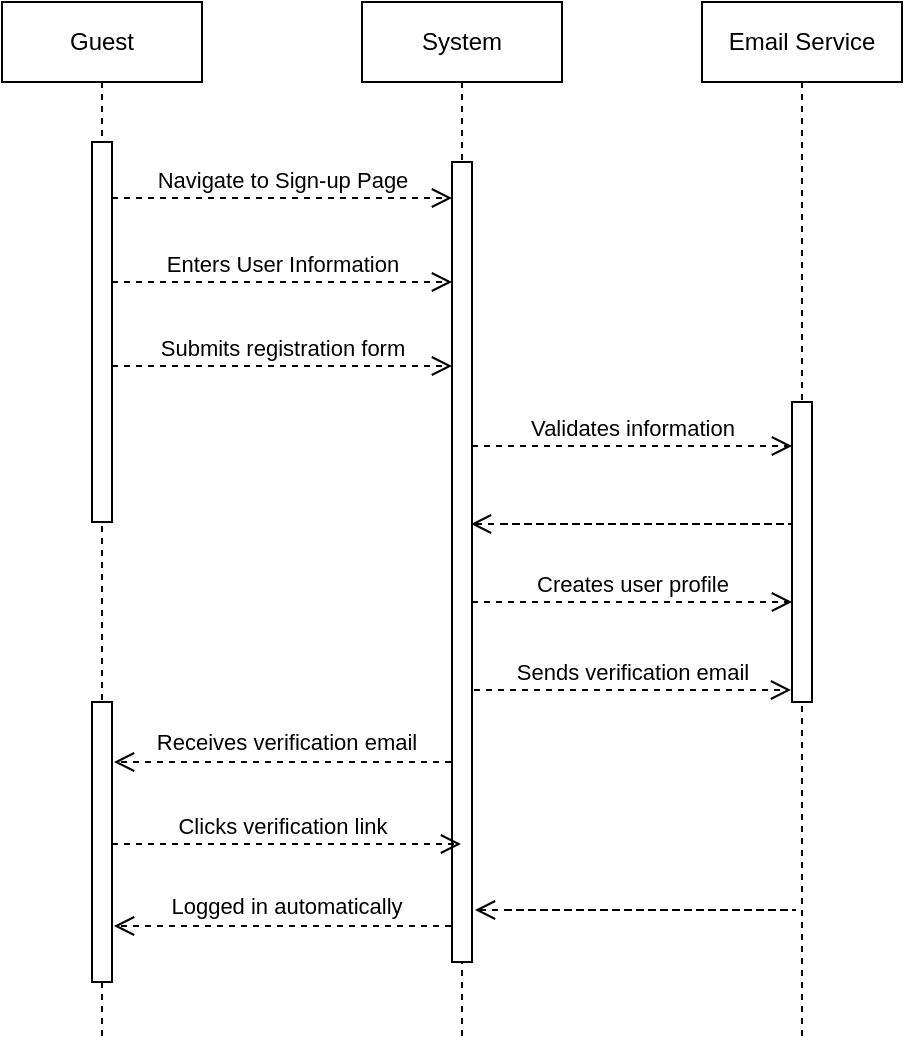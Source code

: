 <mxfile version="24.2.2" type="google">
  <diagram name="Page-1" id="2YBvvXClWsGukQMizWep">
    <mxGraphModel grid="1" page="1" gridSize="10" guides="1" tooltips="1" connect="1" arrows="1" fold="1" pageScale="1" pageWidth="850" pageHeight="1100" math="0" shadow="0">
      <root>
        <mxCell id="0" />
        <mxCell id="1" parent="0" />
        <mxCell id="aM9ryv3xv72pqoxQDRHE-1" value="Guest" style="shape=umlLifeline;perimeter=lifelinePerimeter;whiteSpace=wrap;html=1;container=0;dropTarget=0;collapsible=0;recursiveResize=0;outlineConnect=0;portConstraint=eastwest;newEdgeStyle={&quot;edgeStyle&quot;:&quot;elbowEdgeStyle&quot;,&quot;elbow&quot;:&quot;vertical&quot;,&quot;curved&quot;:0,&quot;rounded&quot;:0};" vertex="1" parent="1">
          <mxGeometry x="145" y="40" width="100" height="520" as="geometry" />
        </mxCell>
        <mxCell id="aM9ryv3xv72pqoxQDRHE-2" value="&lt;span style=&quot;color: rgba(0, 0, 0, 0); font-family: monospace; font-size: 0px; text-align: start;&quot;&gt;%3CmxGraphModel%3E%3Croot%3E%3CmxCell%20id%3D%220%22%2F%3E%3CmxCell%20id%3D%221%22%20parent%3D%220%22%2F%3E%3CmxCell%20id%3D%222%22%20value%3D%22%22%20style%3D%22html%3D1%3BverticalAlign%3Dbottom%3BendArrow%3Dopen%3Bdashed%3D1%3BendSize%3D8%3BedgeStyle%3DelbowEdgeStyle%3Belbow%3Dhorizontal%3Bcurved%3D0%3Brounded%3D0%3B%22%20edge%3D%221%22%20parent%3D%221%22%3E%3CmxGeometry%20x%3D%220.473%22%20y%3D%22-1%22%20relative%3D%221%22%20as%3D%22geometry%22%3E%3CmxPoint%20x%3D%22274.5%22%20y%3D%22301%22%20as%3D%22targetPoint%22%2F%3E%3CArray%20as%3D%22points%22%3E%3CmxPoint%20x%3D%22435%22%20y%3D%22301%22%2F%3E%3C%2FArray%3E%3CmxPoint%20x%3D%22290%22%20y%3D%22301%22%20as%3D%22sourcePoint%22%2F%3E%3CmxPoint%20as%3D%22offset%22%2F%3E%3C%2FmxGeometry%3E%3C%2FmxCell%3E%3C%2Froot%3E%3C%2FmxGraphModel%3E&lt;/span&gt;" style="html=1;points=[];perimeter=orthogonalPerimeter;outlineConnect=0;targetShapes=umlLifeline;portConstraint=eastwest;newEdgeStyle={&quot;edgeStyle&quot;:&quot;elbowEdgeStyle&quot;,&quot;elbow&quot;:&quot;vertical&quot;,&quot;curved&quot;:0,&quot;rounded&quot;:0};" vertex="1" parent="aM9ryv3xv72pqoxQDRHE-1">
          <mxGeometry x="45" y="70" width="10" height="190" as="geometry" />
        </mxCell>
        <mxCell id="RFeFNGfaA5CKCq7-7lgp-16" value="&lt;span style=&quot;color: rgba(0, 0, 0, 0); font-family: monospace; font-size: 0px; text-align: start;&quot;&gt;%3CmxGraphModel%3E%3Croot%3E%3CmxCell%20id%3D%220%22%2F%3E%3CmxCell%20id%3D%221%22%20parent%3D%220%22%2F%3E%3CmxCell%20id%3D%222%22%20value%3D%22%22%20style%3D%22html%3D1%3BverticalAlign%3Dbottom%3BendArrow%3Dopen%3Bdashed%3D1%3BendSize%3D8%3BedgeStyle%3DelbowEdgeStyle%3Belbow%3Dhorizontal%3Bcurved%3D0%3Brounded%3D0%3B%22%20edge%3D%221%22%20parent%3D%221%22%3E%3CmxGeometry%20x%3D%220.473%22%20y%3D%22-1%22%20relative%3D%221%22%20as%3D%22geometry%22%3E%3CmxPoint%20x%3D%22274.5%22%20y%3D%22301%22%20as%3D%22targetPoint%22%2F%3E%3CArray%20as%3D%22points%22%3E%3CmxPoint%20x%3D%22435%22%20y%3D%22301%22%2F%3E%3C%2FArray%3E%3CmxPoint%20x%3D%22290%22%20y%3D%22301%22%20as%3D%22sourcePoint%22%2F%3E%3CmxPoint%20as%3D%22offset%22%2F%3E%3C%2FmxGeometry%3E%3C%2FmxCell%3E%3C%2Froot%3E%3C%2FmxGraphModel%3E&lt;/span&gt;" style="html=1;points=[];perimeter=orthogonalPerimeter;outlineConnect=0;targetShapes=umlLifeline;portConstraint=eastwest;newEdgeStyle={&quot;edgeStyle&quot;:&quot;elbowEdgeStyle&quot;,&quot;elbow&quot;:&quot;vertical&quot;,&quot;curved&quot;:0,&quot;rounded&quot;:0};" vertex="1" parent="aM9ryv3xv72pqoxQDRHE-1">
          <mxGeometry x="45" y="350" width="10" height="140" as="geometry" />
        </mxCell>
        <mxCell id="aM9ryv3xv72pqoxQDRHE-5" value="System" style="shape=umlLifeline;perimeter=lifelinePerimeter;whiteSpace=wrap;html=1;container=0;dropTarget=0;collapsible=0;recursiveResize=0;outlineConnect=0;portConstraint=eastwest;newEdgeStyle={&quot;edgeStyle&quot;:&quot;elbowEdgeStyle&quot;,&quot;elbow&quot;:&quot;vertical&quot;,&quot;curved&quot;:0,&quot;rounded&quot;:0};" vertex="1" parent="1">
          <mxGeometry x="325" y="40" width="100" height="520" as="geometry" />
        </mxCell>
        <mxCell id="aM9ryv3xv72pqoxQDRHE-6" value="" style="html=1;points=[];perimeter=orthogonalPerimeter;outlineConnect=0;targetShapes=umlLifeline;portConstraint=eastwest;newEdgeStyle={&quot;edgeStyle&quot;:&quot;elbowEdgeStyle&quot;,&quot;elbow&quot;:&quot;vertical&quot;,&quot;curved&quot;:0,&quot;rounded&quot;:0};" vertex="1" parent="aM9ryv3xv72pqoxQDRHE-5">
          <mxGeometry x="45" y="80" width="10" height="400" as="geometry" />
        </mxCell>
        <mxCell id="aM9ryv3xv72pqoxQDRHE-10" value="Enters User Information" style="html=1;verticalAlign=bottom;endArrow=open;dashed=1;endSize=8;edgeStyle=elbowEdgeStyle;elbow=vertical;curved=0;rounded=0;" edge="1" parent="1">
          <mxGeometry relative="1" as="geometry">
            <mxPoint x="370" y="180" as="targetPoint" />
            <Array as="points">
              <mxPoint x="285" y="180" />
            </Array>
            <mxPoint x="200" y="180" as="sourcePoint" />
          </mxGeometry>
        </mxCell>
        <mxCell id="RFeFNGfaA5CKCq7-7lgp-1" value="Email Service" style="shape=umlLifeline;perimeter=lifelinePerimeter;whiteSpace=wrap;html=1;container=0;dropTarget=0;collapsible=0;recursiveResize=0;outlineConnect=0;portConstraint=eastwest;newEdgeStyle={&quot;edgeStyle&quot;:&quot;elbowEdgeStyle&quot;,&quot;elbow&quot;:&quot;vertical&quot;,&quot;curved&quot;:0,&quot;rounded&quot;:0};" vertex="1" parent="1">
          <mxGeometry x="495" y="40" width="100" height="520" as="geometry" />
        </mxCell>
        <mxCell id="RFeFNGfaA5CKCq7-7lgp-2" value="" style="html=1;points=[];perimeter=orthogonalPerimeter;outlineConnect=0;targetShapes=umlLifeline;portConstraint=eastwest;newEdgeStyle={&quot;edgeStyle&quot;:&quot;elbowEdgeStyle&quot;,&quot;elbow&quot;:&quot;vertical&quot;,&quot;curved&quot;:0,&quot;rounded&quot;:0};" vertex="1" parent="RFeFNGfaA5CKCq7-7lgp-1">
          <mxGeometry x="45" y="200" width="10" height="150" as="geometry" />
        </mxCell>
        <mxCell id="RFeFNGfaA5CKCq7-7lgp-3" value="Navigate to Sign-up Page" style="html=1;verticalAlign=bottom;endArrow=open;dashed=1;endSize=8;edgeStyle=elbowEdgeStyle;elbow=vertical;curved=0;rounded=0;" edge="1" parent="1">
          <mxGeometry relative="1" as="geometry">
            <mxPoint x="370" y="138" as="targetPoint" />
            <Array as="points">
              <mxPoint x="295" y="138" />
            </Array>
            <mxPoint x="200" y="138" as="sourcePoint" />
          </mxGeometry>
        </mxCell>
        <mxCell id="RFeFNGfaA5CKCq7-7lgp-4" value="Submits registration form" style="html=1;verticalAlign=bottom;endArrow=open;dashed=1;endSize=8;edgeStyle=elbowEdgeStyle;elbow=horizontal;curved=0;rounded=0;" edge="1" parent="1" target="aM9ryv3xv72pqoxQDRHE-6">
          <mxGeometry relative="1" as="geometry">
            <mxPoint x="365" y="222" as="targetPoint" />
            <Array as="points">
              <mxPoint x="295" y="222" />
            </Array>
            <mxPoint x="200" y="222" as="sourcePoint" />
          </mxGeometry>
        </mxCell>
        <mxCell id="RFeFNGfaA5CKCq7-7lgp-7" value="Validates information" style="html=1;verticalAlign=bottom;endArrow=open;dashed=1;endSize=8;edgeStyle=elbowEdgeStyle;elbow=horizontal;curved=0;rounded=0;" edge="1" parent="1" source="aM9ryv3xv72pqoxQDRHE-6">
          <mxGeometry relative="1" as="geometry">
            <mxPoint x="540" y="262" as="targetPoint" />
            <Array as="points">
              <mxPoint x="465" y="262" />
            </Array>
            <mxPoint x="365" y="262" as="sourcePoint" />
          </mxGeometry>
        </mxCell>
        <mxCell id="RFeFNGfaA5CKCq7-7lgp-9" value="" style="html=1;verticalAlign=bottom;endArrow=open;dashed=1;endSize=8;edgeStyle=elbowEdgeStyle;elbow=horizontal;curved=0;rounded=0;" edge="1" parent="1">
          <mxGeometry x="0.473" y="-1" relative="1" as="geometry">
            <mxPoint x="379.5" y="301" as="targetPoint" />
            <Array as="points">
              <mxPoint x="540" y="301" />
            </Array>
            <mxPoint x="395" y="301" as="sourcePoint" />
            <mxPoint as="offset" />
          </mxGeometry>
        </mxCell>
        <mxCell id="RFeFNGfaA5CKCq7-7lgp-10" value="Creates user profile" style="html=1;verticalAlign=bottom;endArrow=open;dashed=1;endSize=8;edgeStyle=elbowEdgeStyle;elbow=horizontal;curved=0;rounded=0;" edge="1" parent="1">
          <mxGeometry relative="1" as="geometry">
            <mxPoint x="540" y="340" as="targetPoint" />
            <Array as="points">
              <mxPoint x="465" y="340" />
            </Array>
            <mxPoint x="380" y="340" as="sourcePoint" />
          </mxGeometry>
        </mxCell>
        <mxCell id="RFeFNGfaA5CKCq7-7lgp-11" value="Sends verification email" style="html=1;verticalAlign=bottom;endArrow=open;dashed=1;endSize=8;edgeStyle=elbowEdgeStyle;elbow=horizontal;curved=0;rounded=0;" edge="1" parent="1">
          <mxGeometry x="-0.003" relative="1" as="geometry">
            <mxPoint x="539.5" y="384" as="targetPoint" />
            <Array as="points">
              <mxPoint x="490" y="396" />
            </Array>
            <mxPoint x="381" y="384" as="sourcePoint" />
            <mxPoint as="offset" />
          </mxGeometry>
        </mxCell>
        <mxCell id="RFeFNGfaA5CKCq7-7lgp-12" value="Receives verification email" style="html=1;verticalAlign=bottom;endArrow=open;dashed=1;endSize=8;edgeStyle=elbowEdgeStyle;elbow=horizontal;curved=0;rounded=0;" edge="1" parent="1">
          <mxGeometry x="0.473" y="-1" relative="1" as="geometry">
            <mxPoint x="201" y="420" as="targetPoint" />
            <Array as="points">
              <mxPoint x="371" y="420" />
            </Array>
            <mxPoint x="216.5" y="420" as="sourcePoint" />
            <mxPoint as="offset" />
          </mxGeometry>
        </mxCell>
        <mxCell id="RFeFNGfaA5CKCq7-7lgp-18" value="Clicks verification link" style="html=1;verticalAlign=bottom;endArrow=open;dashed=1;endSize=8;edgeStyle=elbowEdgeStyle;elbow=horizontal;curved=0;rounded=0;" edge="1" parent="1">
          <mxGeometry x="-0.026" relative="1" as="geometry">
            <mxPoint x="374.5" y="461" as="targetPoint" />
            <Array as="points">
              <mxPoint x="215" y="461" />
            </Array>
            <mxPoint x="200" y="461" as="sourcePoint" />
            <mxPoint as="offset" />
          </mxGeometry>
        </mxCell>
        <mxCell id="RFeFNGfaA5CKCq7-7lgp-19" value="Logged in automatically" style="html=1;verticalAlign=bottom;endArrow=open;dashed=1;endSize=8;edgeStyle=elbowEdgeStyle;elbow=horizontal;curved=0;rounded=0;" edge="1" parent="1">
          <mxGeometry x="0.473" y="-1" relative="1" as="geometry">
            <mxPoint x="201" y="502" as="targetPoint" />
            <Array as="points">
              <mxPoint x="371" y="502" />
            </Array>
            <mxPoint x="216.5" y="502" as="sourcePoint" />
            <mxPoint as="offset" />
          </mxGeometry>
        </mxCell>
        <mxCell id="RFeFNGfaA5CKCq7-7lgp-20" value="" style="html=1;verticalAlign=bottom;endArrow=open;dashed=1;endSize=8;edgeStyle=elbowEdgeStyle;elbow=horizontal;curved=0;rounded=0;" edge="1" parent="1">
          <mxGeometry x="0.473" y="-1" relative="1" as="geometry">
            <mxPoint x="381.5" y="494" as="targetPoint" />
            <Array as="points">
              <mxPoint x="542" y="494" />
            </Array>
            <mxPoint x="397" y="494" as="sourcePoint" />
            <mxPoint as="offset" />
          </mxGeometry>
        </mxCell>
      </root>
    </mxGraphModel>
  </diagram>
</mxfile>
